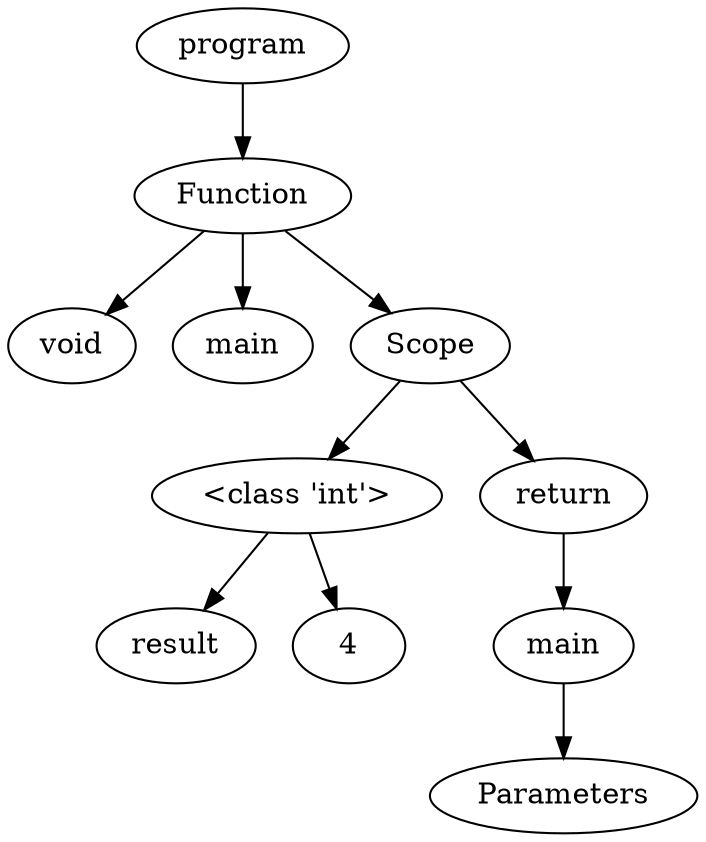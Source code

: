 digraph G { 
"<AST.AST object at 0x0000021E67882BB0> (0)"[label="program"]
"<AST.ASTFunction object at 0x0000021E67882880> (1)"[label="Function"]
"<AST.AST object at 0x0000021E67882BB0> (0)"->"<AST.ASTFunction object at 0x0000021E67882880> (1)"
"<AST.ASTFunction object at 0x0000021E67882880> (1)"[label="Function"]
"<AST.ASTVoid object at 0x0000021E67882430> (2)"[label="void"]
"<AST.ASTFunction object at 0x0000021E67882880> (1)"->"<AST.ASTVoid object at 0x0000021E67882430> (2)"
"<AST.ASTFunctionName object at 0x0000021E67882E20> (2)"[label="main"]
"<AST.ASTFunction object at 0x0000021E67882880> (1)"->"<AST.ASTFunctionName object at 0x0000021E67882E20> (2)"
"<AST.ASTScope object at 0x0000021E67882550> (2)"[label="Scope"]
"<AST.ASTFunction object at 0x0000021E67882880> (1)"->"<AST.ASTScope object at 0x0000021E67882550> (2)"
"<AST.ASTScope object at 0x0000021E67882550> (2)"[label="Scope"]
"<AST.ASTDataType object at 0x0000021E67888640> (3)"[label="<class 'int'>"]
"<AST.ASTScope object at 0x0000021E67882550> (2)"->"<AST.ASTDataType object at 0x0000021E67888640> (3)"
"<AST.ASTDataType object at 0x0000021E67888640> (3)"[label="<class 'int'>"]
"<AST.ASTVariable object at 0x0000021E678884C0> (4)"[label="result"]
"<AST.ASTDataType object at 0x0000021E67888640> (3)"->"<AST.ASTVariable object at 0x0000021E678884C0> (4)"
"<AST.AST object at 0x0000021E67888280> (4)"[label="4"]
"<AST.ASTDataType object at 0x0000021E67888640> (3)"->"<AST.AST object at 0x0000021E67888280> (4)"
"<AST.ASTReturn object at 0x0000021E67888BE0> (3)"[label="return"]
"<AST.ASTScope object at 0x0000021E67882550> (2)"->"<AST.ASTReturn object at 0x0000021E67888BE0> (3)"
"<AST.ASTReturn object at 0x0000021E67888BE0> (3)"[label="return"]
"<AST.ASTFunction object at 0x0000021E67888C40> (4)"[label="main"]
"<AST.ASTReturn object at 0x0000021E67888BE0> (3)"->"<AST.ASTFunction object at 0x0000021E67888C40> (4)"
"<AST.ASTFunction object at 0x0000021E67888C40> (4)"[label="main"]
"<AST.ASTParameters object at 0x0000021E67888970> (5)"[label="Parameters"]
"<AST.ASTFunction object at 0x0000021E67888C40> (4)"->"<AST.ASTParameters object at 0x0000021E67888970> (5)"
}